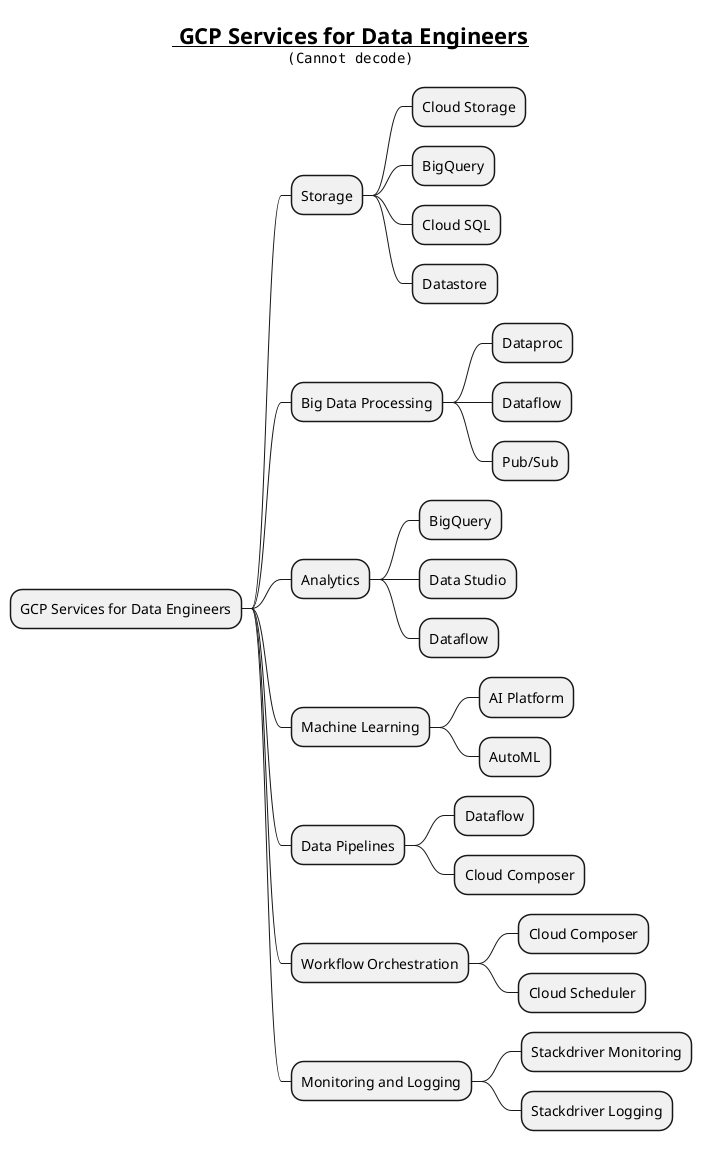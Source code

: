 @startmindmap


title =__ GCP Services for Data Engineers__\n<img:images/img_2.png>

* GCP Services for Data Engineers

** Storage
*** Cloud Storage
*** BigQuery
*** Cloud SQL
*** Datastore

** Big Data Processing
*** Dataproc
*** Dataflow
*** Pub/Sub

** Analytics
*** BigQuery
*** Data Studio
*** Dataflow

** Machine Learning
*** AI Platform
*** AutoML

** Data Pipelines
*** Dataflow
*** Cloud Composer

** Workflow Orchestration
*** Cloud Composer
*** Cloud Scheduler

** Monitoring and Logging
*** Stackdriver Monitoring
*** Stackdriver Logging

@endmindmap
